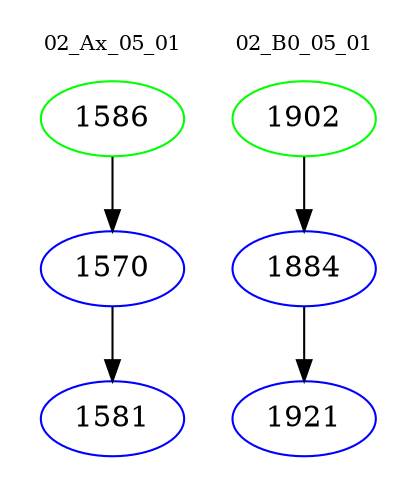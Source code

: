 digraph{
subgraph cluster_0 {
color = white
label = "02_Ax_05_01";
fontsize=10;
T0_1586 [label="1586", color="green"]
T0_1586 -> T0_1570 [color="black"]
T0_1570 [label="1570", color="blue"]
T0_1570 -> T0_1581 [color="black"]
T0_1581 [label="1581", color="blue"]
}
subgraph cluster_1 {
color = white
label = "02_B0_05_01";
fontsize=10;
T1_1902 [label="1902", color="green"]
T1_1902 -> T1_1884 [color="black"]
T1_1884 [label="1884", color="blue"]
T1_1884 -> T1_1921 [color="black"]
T1_1921 [label="1921", color="blue"]
}
}
